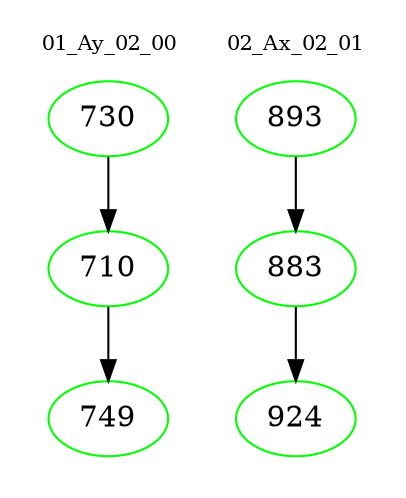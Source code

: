digraph{
subgraph cluster_0 {
color = white
label = "01_Ay_02_00";
fontsize=10;
T0_730 [label="730", color="green"]
T0_730 -> T0_710 [color="black"]
T0_710 [label="710", color="green"]
T0_710 -> T0_749 [color="black"]
T0_749 [label="749", color="green"]
}
subgraph cluster_1 {
color = white
label = "02_Ax_02_01";
fontsize=10;
T1_893 [label="893", color="green"]
T1_893 -> T1_883 [color="black"]
T1_883 [label="883", color="green"]
T1_883 -> T1_924 [color="black"]
T1_924 [label="924", color="green"]
}
}
